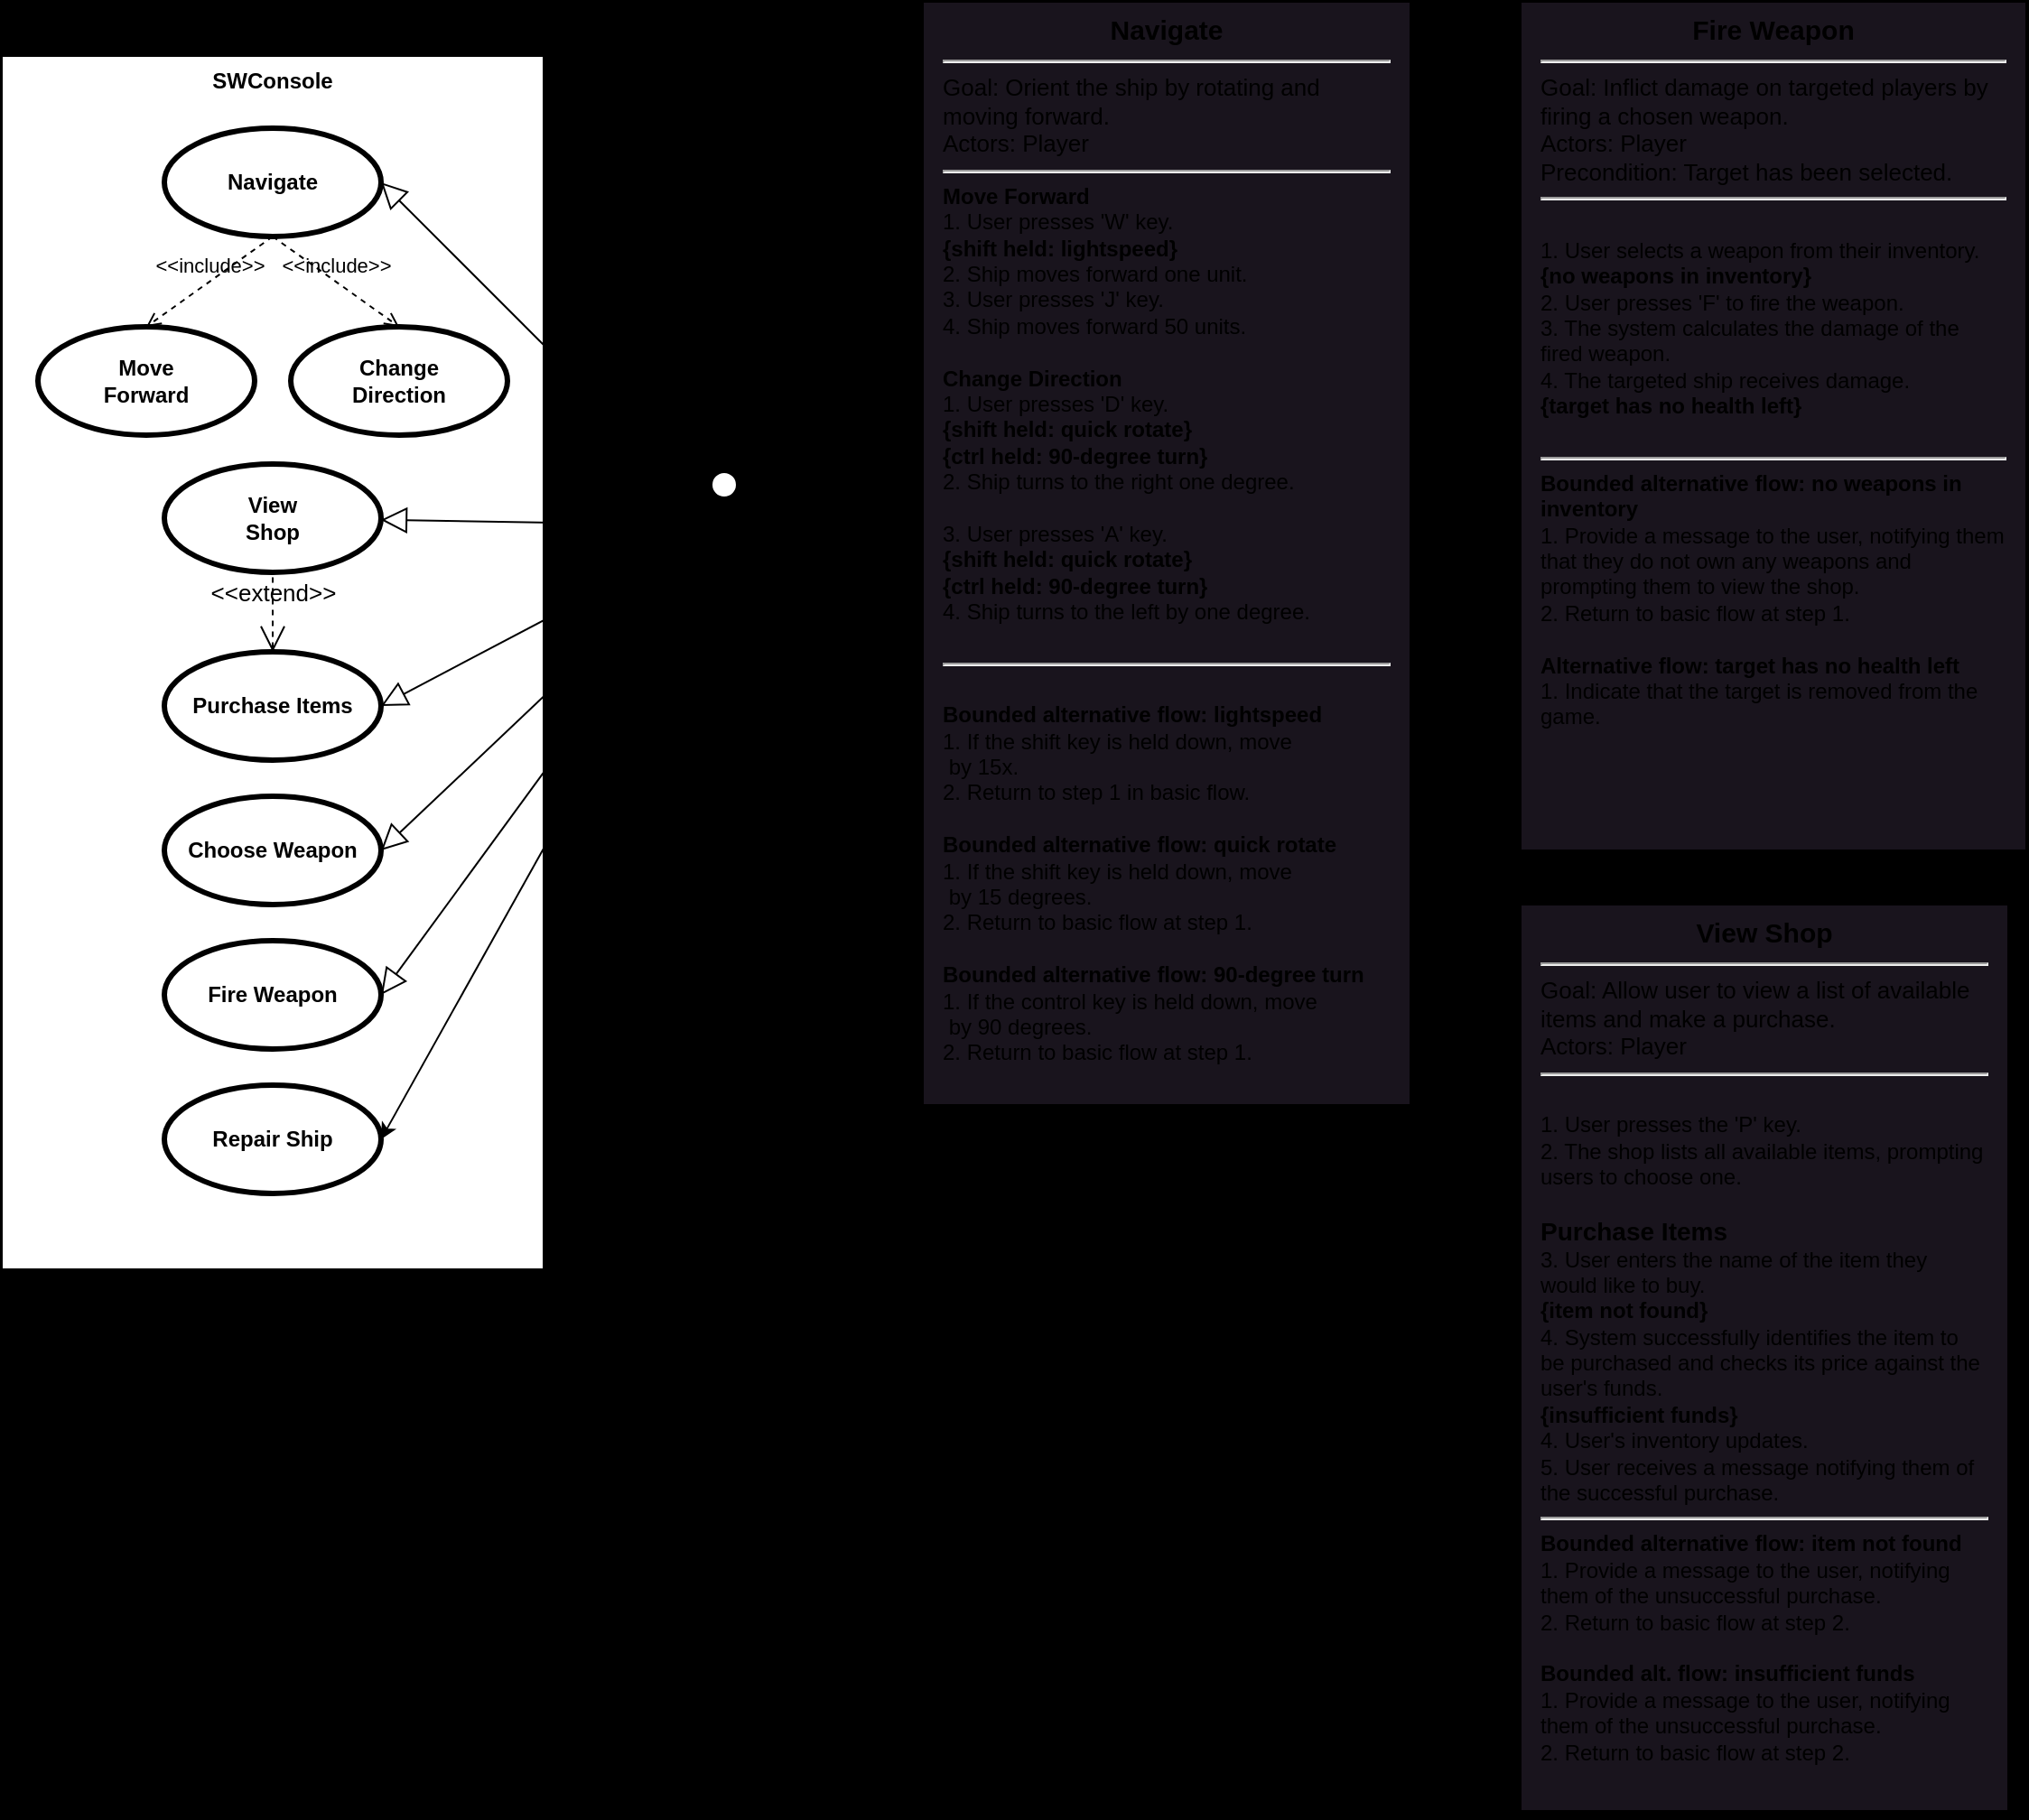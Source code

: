 <mxfile>
    <diagram id="CWioRbnvUJOBjiQcCaQ5" name="Page-1">
        <mxGraphModel dx="1311" dy="528" grid="0" gridSize="10" guides="1" tooltips="1" connect="1" arrows="1" fold="1" page="1" pageScale="1" pageWidth="850" pageHeight="1100" background="#000000" math="0" shadow="0">
            <root>
                <mxCell id="0"/>
                <mxCell id="1" parent="0"/>
                <mxCell id="2" value="SWConsole" style="shape=rect;html=1;verticalAlign=top;fontStyle=1;whiteSpace=wrap;align=center;" parent="1" vertex="1">
                    <mxGeometry x="40" y="40" width="300" height="672" as="geometry"/>
                </mxCell>
                <mxCell id="3" value="Move&lt;br&gt;Forward" style="shape=ellipse;html=1;strokeWidth=3;fontStyle=1;whiteSpace=wrap;align=center;perimeter=ellipsePerimeter;" parent="1" vertex="1">
                    <mxGeometry x="60" y="190" width="120" height="60" as="geometry"/>
                </mxCell>
                <mxCell id="4" value="Change &lt;br&gt;Direction" style="shape=ellipse;html=1;strokeWidth=3;fontStyle=1;whiteSpace=wrap;align=center;perimeter=ellipsePerimeter;" parent="1" vertex="1">
                    <mxGeometry x="200" y="190" width="120" height="60" as="geometry"/>
                </mxCell>
                <mxCell id="5" value="View&lt;br&gt;Shop" style="shape=ellipse;html=1;strokeWidth=3;fontStyle=1;whiteSpace=wrap;align=center;perimeter=ellipsePerimeter;" parent="1" vertex="1">
                    <mxGeometry x="130" y="266" width="120" height="60" as="geometry"/>
                </mxCell>
                <mxCell id="6" value="Purchase Items" style="shape=ellipse;html=1;strokeWidth=3;fontStyle=1;whiteSpace=wrap;align=center;perimeter=ellipsePerimeter;" parent="1" vertex="1">
                    <mxGeometry x="130" y="370" width="120" height="60" as="geometry"/>
                </mxCell>
                <mxCell id="7" value="Navigate" style="shape=ellipse;html=1;strokeWidth=3;fontStyle=1;whiteSpace=wrap;align=center;perimeter=ellipsePerimeter;" parent="1" vertex="1">
                    <mxGeometry x="130" y="80" width="120" height="60" as="geometry"/>
                </mxCell>
                <mxCell id="9" value="Fire Weapon" style="shape=ellipse;html=1;strokeWidth=3;fontStyle=1;whiteSpace=wrap;align=center;perimeter=ellipsePerimeter;" parent="1" vertex="1">
                    <mxGeometry x="130" y="530" width="120" height="60" as="geometry"/>
                </mxCell>
                <mxCell id="10" value="Choose Weapon" style="shape=ellipse;html=1;strokeWidth=3;fontStyle=1;whiteSpace=wrap;align=center;perimeter=ellipsePerimeter;" parent="1" vertex="1">
                    <mxGeometry x="130" y="450" width="120" height="60" as="geometry"/>
                </mxCell>
                <mxCell id="11" value="&amp;lt;&amp;lt;include&amp;gt;&amp;gt;" style="edgeStyle=none;html=1;endArrow=open;verticalAlign=bottom;dashed=1;labelBackgroundColor=none;exitX=0.5;exitY=1;exitDx=0;exitDy=0;entryX=0.5;entryY=0;entryDx=0;entryDy=0;" parent="1" source="7" target="3" edge="1">
                    <mxGeometry width="160" relative="1" as="geometry">
                        <mxPoint x="470" y="280" as="sourcePoint"/>
                        <mxPoint x="630" y="280" as="targetPoint"/>
                    </mxGeometry>
                </mxCell>
                <mxCell id="12" value="&amp;lt;&amp;lt;include&amp;gt;&amp;gt;" style="edgeStyle=none;html=1;endArrow=open;verticalAlign=bottom;dashed=1;labelBackgroundColor=none;exitX=0.5;exitY=1;exitDx=0;exitDy=0;entryX=0.5;entryY=0;entryDx=0;entryDy=0;" parent="1" source="7" target="4" edge="1">
                    <mxGeometry width="160" relative="1" as="geometry">
                        <mxPoint x="470" y="280" as="sourcePoint"/>
                        <mxPoint x="630" y="280" as="targetPoint"/>
                    </mxGeometry>
                </mxCell>
                <mxCell id="16" value="&lt;div style=&quot;font-size: 15px;&quot;&gt;&lt;span style=&quot;background-color: initial;&quot;&gt;&lt;font style=&quot;font-size: 15px;&quot;&gt;Navigate&lt;/font&gt;&lt;/span&gt;&lt;/div&gt;&lt;div style=&quot;font-size: 13px;&quot;&gt;&lt;hr&gt;&lt;div style=&quot;text-align: left;&quot;&gt;&lt;span style=&quot;font-weight: normal;&quot;&gt;Goal: Orient the ship by rotating and moving forward.&lt;/span&gt;&lt;/div&gt;&lt;div style=&quot;text-align: left;&quot;&gt;&lt;span style=&quot;font-weight: normal;&quot;&gt;Actors: Player&lt;/span&gt;&lt;/div&gt;&lt;/div&gt;&lt;div style=&quot;&quot;&gt;&lt;hr&gt;&lt;/div&gt;&lt;div style=&quot;text-align: left;&quot;&gt;Move Forward&lt;/div&gt;&lt;div style=&quot;text-align: left;&quot;&gt;&lt;span style=&quot;background-color: initial; font-weight: normal;&quot;&gt;1. User presses 'W' key.&lt;/span&gt;&lt;/div&gt;&lt;div style=&quot;text-align: left;&quot;&gt;&lt;div&gt;&lt;span style=&quot;background-color: initial;&quot;&gt;{shift held: lightspeed}&lt;/span&gt;&lt;/div&gt;&lt;/div&gt;&lt;div style=&quot;text-align: left;&quot;&gt;&lt;span style=&quot;background-color: initial; font-weight: normal;&quot;&gt;2. Ship moves forward one unit.&lt;/span&gt;&lt;/div&gt;&lt;div style=&quot;text-align: left;&quot;&gt;&lt;span style=&quot;background-color: initial; font-weight: normal;&quot;&gt;3. User presses 'J' key.&lt;/span&gt;&lt;/div&gt;&lt;div style=&quot;text-align: left;&quot;&gt;&lt;span style=&quot;background-color: initial; font-weight: normal;&quot;&gt;4. Ship moves forward 50 units.&amp;nbsp;&lt;/span&gt;&lt;/div&gt;&lt;div style=&quot;text-align: left;&quot;&gt;&lt;br&gt;&lt;/div&gt;&lt;div style=&quot;text-align: left;&quot;&gt;Change Direction&lt;/div&gt;&lt;div style=&quot;text-align: left;&quot;&gt;&lt;span style=&quot;background-color: initial; font-weight: normal;&quot;&gt;1. User presses 'D' key.&lt;/span&gt;&lt;/div&gt;&lt;div style=&quot;text-align: left;&quot;&gt;&lt;div&gt;{shift held: quick rotate}&lt;/div&gt;&lt;div&gt;{ctrl held: 90-degree turn}&lt;/div&gt;&lt;/div&gt;&lt;div style=&quot;text-align: left;&quot;&gt;&lt;span style=&quot;background-color: initial; font-weight: normal;&quot;&gt;2. Ship turns to the right one degree.&lt;/span&gt;&lt;br&gt;&lt;/div&gt;&lt;div style=&quot;text-align: left;&quot;&gt;&lt;div&gt;&lt;br&gt;&lt;/div&gt;&lt;/div&gt;&lt;div style=&quot;text-align: left;&quot;&gt;&lt;span style=&quot;font-weight: normal;&quot;&gt;3. User presses 'A' key.&lt;/span&gt;&lt;/div&gt;&lt;div style=&quot;text-align: left;&quot;&gt;&lt;div&gt;{shift held: quick rotate}&lt;/div&gt;&lt;div&gt;&lt;div&gt;{ctrl held: 90-degree turn}&lt;/div&gt;&lt;/div&gt;&lt;/div&gt;&lt;div style=&quot;text-align: left;&quot;&gt;&lt;span style=&quot;font-weight: normal;&quot;&gt;4. Ship turns to the left by one degree.&lt;/span&gt;&lt;/div&gt;&lt;div style=&quot;text-align: left;&quot;&gt;&lt;div&gt;&lt;br&gt;&lt;/div&gt;&lt;/div&gt;&lt;div style=&quot;text-align: left;&quot;&gt;&lt;hr&gt;&lt;/div&gt;&lt;div style=&quot;text-align: left;&quot;&gt;&lt;span style=&quot;font-weight: normal;&quot;&gt;&lt;br&gt;&lt;/span&gt;&lt;/div&gt;&lt;div style=&quot;text-align: left;&quot;&gt;&lt;span style=&quot;background-color: initial;&quot;&gt;Bounded alternative flow: lightspeed&lt;/span&gt;&lt;/div&gt;&lt;div style=&quot;text-align: left;&quot;&gt;&lt;span style=&quot;background-color: initial; font-weight: normal;&quot;&gt;1. If the shift key is held down, move&lt;/span&gt;&lt;/div&gt;&lt;div style=&quot;text-align: left;&quot;&gt;&lt;span style=&quot;background-color: initial; font-weight: normal;&quot;&gt;&amp;nbsp;by 15x.&lt;/span&gt;&lt;/div&gt;&lt;div style=&quot;text-align: left;&quot;&gt;&lt;span style=&quot;background-color: initial; font-weight: normal;&quot;&gt;2. Return to step 1 in basic flow.&lt;/span&gt;&lt;/div&gt;&lt;div style=&quot;text-align: left;&quot;&gt;&lt;span style=&quot;font-weight: normal;&quot;&gt;&lt;br&gt;&lt;/span&gt;&lt;/div&gt;&lt;div style=&quot;text-align: left;&quot;&gt;&lt;span style=&quot;background-color: initial;&quot;&gt;Bounded alternative flow: quick rotate&lt;/span&gt;&lt;/div&gt;&lt;div style=&quot;text-align: left;&quot;&gt;&lt;span style=&quot;background-color: initial; font-weight: normal;&quot;&gt;1. If the shift key is held down, move&lt;/span&gt;&lt;/div&gt;&lt;div style=&quot;text-align: left;&quot;&gt;&lt;span style=&quot;background-color: initial; font-weight: normal;&quot;&gt;&amp;nbsp;by 15 degrees.&lt;/span&gt;&lt;/div&gt;&lt;div style=&quot;text-align: left;&quot;&gt;&lt;span style=&quot;background-color: initial; font-weight: normal;&quot;&gt;2. Return to basic flow at step 1.&lt;/span&gt;&lt;/div&gt;&lt;div style=&quot;text-align: left;&quot;&gt;&lt;span style=&quot;background-color: initial; font-weight: normal;&quot;&gt;&lt;br&gt;&lt;/span&gt;&lt;/div&gt;&lt;div style=&quot;text-align: left;&quot;&gt;&lt;div&gt;&lt;span style=&quot;background-color: initial;&quot;&gt;Bounded alternative flow: 90-degree turn&lt;/span&gt;&lt;/div&gt;&lt;div&gt;&lt;span style=&quot;background-color: initial; font-weight: normal;&quot;&gt;1. If the control key is held down, move&lt;/span&gt;&lt;/div&gt;&lt;div&gt;&lt;span style=&quot;background-color: initial; font-weight: normal;&quot;&gt;&amp;nbsp;by 90 degrees.&lt;/span&gt;&lt;/div&gt;&lt;div&gt;&lt;span style=&quot;background-color: initial; font-weight: normal;&quot;&gt;2. Return to basic flow at step 1.&lt;/span&gt;&lt;/div&gt;&lt;/div&gt;" style="shape=rect;html=1;verticalAlign=top;fontStyle=1;whiteSpace=wrap;align=center;rounded=0;perimeterSpacing=0;fillColor=#19141D;spacingLeft=10;spacingRight=10;" parent="1" vertex="1">
                    <mxGeometry x="550" y="10" width="270" height="611" as="geometry"/>
                </mxCell>
                <mxCell id="28" style="edgeStyle=none;html=1;entryX=1;entryY=0.5;entryDx=0;entryDy=0;" edge="1" parent="1" source="17" target="27">
                    <mxGeometry relative="1" as="geometry"/>
                </mxCell>
                <mxCell id="17" value="Player" style="shape=umlActor;html=1;verticalLabelPosition=bottom;verticalAlign=top;align=center;strokeWidth=2;" parent="1" vertex="1">
                    <mxGeometry x="425" y="270" width="30" height="60" as="geometry"/>
                </mxCell>
                <mxCell id="18" value="" style="edgeStyle=none;html=1;endArrow=block;endFill=0;endSize=12;verticalAlign=bottom;exitX=0.5;exitY=0.5;exitDx=0;exitDy=0;exitPerimeter=0;entryX=1;entryY=0.5;entryDx=0;entryDy=0;" parent="1" source="17" target="7" edge="1">
                    <mxGeometry width="160" relative="1" as="geometry">
                        <mxPoint x="360" y="290" as="sourcePoint"/>
                        <mxPoint x="520" y="290" as="targetPoint"/>
                    </mxGeometry>
                </mxCell>
                <mxCell id="19" value="" style="edgeStyle=none;html=1;endArrow=block;endFill=0;endSize=12;verticalAlign=bottom;exitX=0.5;exitY=0.5;exitDx=0;exitDy=0;exitPerimeter=0;" parent="1" source="17" target="5" edge="1">
                    <mxGeometry width="160" relative="1" as="geometry">
                        <mxPoint x="360" y="290" as="sourcePoint"/>
                        <mxPoint x="520" y="290" as="targetPoint"/>
                    </mxGeometry>
                </mxCell>
                <mxCell id="20" value="" style="edgeStyle=none;html=1;endArrow=block;endFill=0;endSize=12;verticalAlign=bottom;exitX=0.5;exitY=0.5;exitDx=0;exitDy=0;exitPerimeter=0;entryX=1;entryY=0.5;entryDx=0;entryDy=0;" parent="1" source="17" target="6" edge="1">
                    <mxGeometry width="160" relative="1" as="geometry">
                        <mxPoint x="360" y="290" as="sourcePoint"/>
                        <mxPoint x="520" y="290" as="targetPoint"/>
                    </mxGeometry>
                </mxCell>
                <mxCell id="21" value="" style="edgeStyle=none;html=1;endArrow=block;endFill=0;endSize=12;verticalAlign=bottom;exitX=0.5;exitY=0.5;exitDx=0;exitDy=0;exitPerimeter=0;entryX=1;entryY=0.5;entryDx=0;entryDy=0;" parent="1" source="17" target="10" edge="1">
                    <mxGeometry width="160" relative="1" as="geometry">
                        <mxPoint x="360" y="290" as="sourcePoint"/>
                        <mxPoint x="520" y="290" as="targetPoint"/>
                    </mxGeometry>
                </mxCell>
                <mxCell id="22" value="" style="edgeStyle=none;html=1;endArrow=block;endFill=0;endSize=12;verticalAlign=bottom;exitX=0.5;exitY=0.5;exitDx=0;exitDy=0;exitPerimeter=0;entryX=1;entryY=0.5;entryDx=0;entryDy=0;" parent="1" source="17" target="9" edge="1">
                    <mxGeometry width="160" relative="1" as="geometry">
                        <mxPoint x="360" y="290" as="sourcePoint"/>
                        <mxPoint x="520" y="290" as="targetPoint"/>
                    </mxGeometry>
                </mxCell>
                <mxCell id="24" value="&lt;div style=&quot;font-size: 15px;&quot;&gt;&lt;span style=&quot;background-color: initial;&quot;&gt;&lt;font style=&quot;font-size: 15px;&quot;&gt;Fire Weapon&lt;/font&gt;&lt;/span&gt;&lt;/div&gt;&lt;div style=&quot;font-size: 13px;&quot;&gt;&lt;hr&gt;&lt;div style=&quot;text-align: left;&quot;&gt;&lt;span style=&quot;font-weight: normal;&quot;&gt;Goal: Inflict damage on targeted players by firing a chosen weapon.&lt;/span&gt;&lt;/div&gt;&lt;div style=&quot;text-align: left;&quot;&gt;&lt;span style=&quot;font-weight: normal;&quot;&gt;Actors: Player&lt;/span&gt;&lt;/div&gt;&lt;div style=&quot;text-align: left;&quot;&gt;&lt;span style=&quot;font-weight: normal;&quot;&gt;Precondition: Target has been selected.&lt;/span&gt;&lt;/div&gt;&lt;/div&gt;&lt;div style=&quot;&quot;&gt;&lt;hr&gt;&lt;/div&gt;&lt;div style=&quot;text-align: left;&quot;&gt;&lt;br&gt;&lt;/div&gt;&lt;div style=&quot;text-align: left;&quot;&gt;&lt;span style=&quot;background-color: initial; font-weight: normal;&quot;&gt;1. User selects a weapon from their inventory.&lt;/span&gt;&lt;/div&gt;&lt;div style=&quot;text-align: left;&quot;&gt;&lt;span style=&quot;background-color: initial;&quot;&gt;{no weapons in inventory}&lt;/span&gt;&lt;/div&gt;&lt;div style=&quot;text-align: left;&quot;&gt;&lt;span style=&quot;font-weight: normal;&quot;&gt;2. User presses 'F' to fire the weapon.&lt;/span&gt;&lt;/div&gt;&lt;div style=&quot;text-align: left;&quot;&gt;&lt;span style=&quot;font-weight: normal;&quot;&gt;3. The system calculates the damage of the fired weapon.&lt;/span&gt;&lt;/div&gt;&lt;div style=&quot;text-align: left;&quot;&gt;&lt;span style=&quot;font-weight: normal;&quot;&gt;4. The targeted ship receives damage.&lt;/span&gt;&lt;/div&gt;&lt;div style=&quot;text-align: left;&quot;&gt;&lt;span style=&quot;background-color: initial;&quot;&gt;{target has no health left}&lt;/span&gt;&lt;/div&gt;&lt;div style=&quot;text-align: left;&quot;&gt;&lt;span style=&quot;background-color: initial;&quot;&gt;&lt;br&gt;&lt;/span&gt;&lt;/div&gt;&lt;div style=&quot;text-align: left;&quot;&gt;&lt;hr&gt;&lt;/div&gt;&lt;div style=&quot;text-align: left;&quot;&gt;Bounded alternative flow: no weapons in inventory&lt;/div&gt;&lt;div style=&quot;text-align: left;&quot;&gt;&lt;span style=&quot;font-weight: 400;&quot;&gt;1. Provide a message to the user, notifying them that they do not own any weapons and prompting them to view the shop.&lt;/span&gt;&lt;/div&gt;&lt;div style=&quot;text-align: left;&quot;&gt;&lt;span style=&quot;font-weight: 400;&quot;&gt;2. Return to basic flow at step 1.&lt;/span&gt;&lt;/div&gt;&lt;div style=&quot;text-align: left;&quot;&gt;&lt;br&gt;&lt;/div&gt;&lt;div style=&quot;text-align: left;&quot;&gt;Alternative flow: target has no health left&lt;/div&gt;&lt;div style=&quot;text-align: left;&quot;&gt;&lt;span style=&quot;font-weight: normal;&quot;&gt;1. Indicate that the target is removed from the game.&lt;/span&gt;&lt;/div&gt;&lt;div style=&quot;text-align: left;&quot;&gt;&lt;span style=&quot;font-weight: normal;&quot;&gt;&lt;br&gt;&lt;/span&gt;&lt;/div&gt;" style="shape=rect;html=1;verticalAlign=top;fontStyle=1;whiteSpace=wrap;align=center;rounded=0;perimeterSpacing=0;fillColor=#19141D;spacingLeft=10;spacingRight=10;" parent="1" vertex="1">
                    <mxGeometry x="881" y="10" width="280" height="470" as="geometry"/>
                </mxCell>
                <mxCell id="25" value="&lt;div style=&quot;font-size: 15px;&quot;&gt;&lt;span style=&quot;background-color: initial;&quot;&gt;&lt;font style=&quot;font-size: 15px;&quot;&gt;View Shop&lt;/font&gt;&lt;/span&gt;&lt;/div&gt;&lt;div style=&quot;font-size: 13px;&quot;&gt;&lt;hr&gt;&lt;div style=&quot;text-align: left;&quot;&gt;&lt;span style=&quot;font-weight: normal;&quot;&gt;Goal: Allow user to view a list of available items and make a purchase.&lt;/span&gt;&lt;/div&gt;&lt;div style=&quot;text-align: left;&quot;&gt;&lt;span style=&quot;font-weight: normal;&quot;&gt;Actors: Player&lt;/span&gt;&lt;/div&gt;&lt;/div&gt;&lt;div style=&quot;&quot;&gt;&lt;hr&gt;&lt;/div&gt;&lt;div style=&quot;text-align: left;&quot;&gt;&lt;br&gt;&lt;/div&gt;&lt;div style=&quot;text-align: left;&quot;&gt;&lt;span style=&quot;background-color: initial; font-weight: normal;&quot;&gt;1. User presses the 'P' key.&lt;/span&gt;&lt;/div&gt;&lt;div style=&quot;text-align: left;&quot;&gt;&lt;span style=&quot;background-color: initial; font-weight: normal;&quot;&gt;2. The shop lists all available items, prompting users to choose one.&lt;/span&gt;&lt;/div&gt;&lt;div style=&quot;text-align: left;&quot;&gt;&lt;span style=&quot;background-color: initial; font-weight: normal;&quot;&gt;&lt;br&gt;&lt;/span&gt;&lt;/div&gt;&lt;div style=&quot;text-align: left; font-size: 14px;&quot;&gt;&lt;span style=&quot;background-color: initial;&quot;&gt;Purchase Items&lt;/span&gt;&lt;/div&gt;&lt;div style=&quot;text-align: left;&quot;&gt;&lt;span style=&quot;background-color: initial; font-weight: normal;&quot;&gt;3. User enters the name of the item they would like to buy.&lt;/span&gt;&lt;/div&gt;&lt;div style=&quot;text-align: left;&quot;&gt;{item not found}&lt;/div&gt;&lt;div style=&quot;text-align: left;&quot;&gt;&lt;span style=&quot;font-weight: normal;&quot;&gt;4. System successfully identifies the item to be purchased and checks its price against the user's funds.&lt;/span&gt;&lt;/div&gt;&lt;div style=&quot;text-align: left;&quot;&gt;{insufficient funds}&lt;/div&gt;&lt;div style=&quot;text-align: left;&quot;&gt;&lt;span style=&quot;font-weight: normal;&quot;&gt;4. User's inventory updates.&lt;/span&gt;&lt;/div&gt;&lt;div style=&quot;text-align: left;&quot;&gt;&lt;span style=&quot;font-weight: normal;&quot;&gt;5. User receives a message notifying them of the successful purchase.&lt;/span&gt;&lt;/div&gt;&lt;div style=&quot;text-align: left;&quot;&gt;&lt;hr&gt;&lt;/div&gt;&lt;div style=&quot;text-align: left;&quot;&gt;Bounded alternative flow: item not found&lt;/div&gt;&lt;div style=&quot;text-align: left;&quot;&gt;&lt;span style=&quot;font-weight: normal;&quot;&gt;1. Provide a message to the user, notifying them of the unsuccessful purchase.&lt;/span&gt;&lt;/div&gt;&lt;div style=&quot;text-align: left;&quot;&gt;&lt;span style=&quot;font-weight: normal;&quot;&gt;2. Return to basic flow at step 2.&lt;/span&gt;&lt;/div&gt;&lt;div style=&quot;text-align: left;&quot;&gt;&lt;span style=&quot;font-weight: normal;&quot;&gt;&lt;br&gt;&lt;/span&gt;&lt;/div&gt;&lt;div style=&quot;text-align: left;&quot;&gt;Bounded alt. flow: insufficient funds&lt;/div&gt;&lt;div style=&quot;text-align: left;&quot;&gt;&lt;div&gt;&lt;span style=&quot;font-weight: normal;&quot;&gt;1. Provide a message to the user, notifying them of the unsuccessful purchase.&lt;/span&gt;&lt;/div&gt;&lt;div&gt;&lt;span style=&quot;font-weight: normal;&quot;&gt;2. Return to basic flow at step 2.&lt;/span&gt;&lt;/div&gt;&lt;/div&gt;&lt;div style=&quot;text-align: left;&quot;&gt;&lt;span style=&quot;font-weight: normal;&quot;&gt;&lt;br&gt;&lt;/span&gt;&lt;/div&gt;&lt;div style=&quot;text-align: left;&quot;&gt;&lt;br&gt;&lt;/div&gt;" style="shape=rect;html=1;verticalAlign=top;fontStyle=1;whiteSpace=wrap;align=center;rounded=0;perimeterSpacing=0;fillColor=#19141D;spacingLeft=10;spacingRight=10;" parent="1" vertex="1">
                    <mxGeometry x="881" y="510" width="270" height="502" as="geometry"/>
                </mxCell>
                <mxCell id="26" value="&amp;lt;&amp;lt;extend&amp;gt;&amp;gt;" style="edgeStyle=none;html=1;startArrow=open;endArrow=none;startSize=12;verticalAlign=bottom;dashed=1;labelBackgroundColor=none;fontSize=13;entryX=0.5;entryY=1;entryDx=0;entryDy=0;exitX=0.5;exitY=0;exitDx=0;exitDy=0;" parent="1" source="6" target="5" edge="1">
                    <mxGeometry width="160" relative="1" as="geometry">
                        <mxPoint x="542" y="377" as="sourcePoint"/>
                        <mxPoint x="702" y="377" as="targetPoint"/>
                    </mxGeometry>
                </mxCell>
                <mxCell id="27" value="Repair Ship" style="shape=ellipse;html=1;strokeWidth=3;fontStyle=1;whiteSpace=wrap;align=center;perimeter=ellipsePerimeter;" vertex="1" parent="1">
                    <mxGeometry x="130" y="610" width="120" height="60" as="geometry"/>
                </mxCell>
            </root>
        </mxGraphModel>
    </diagram>
</mxfile>